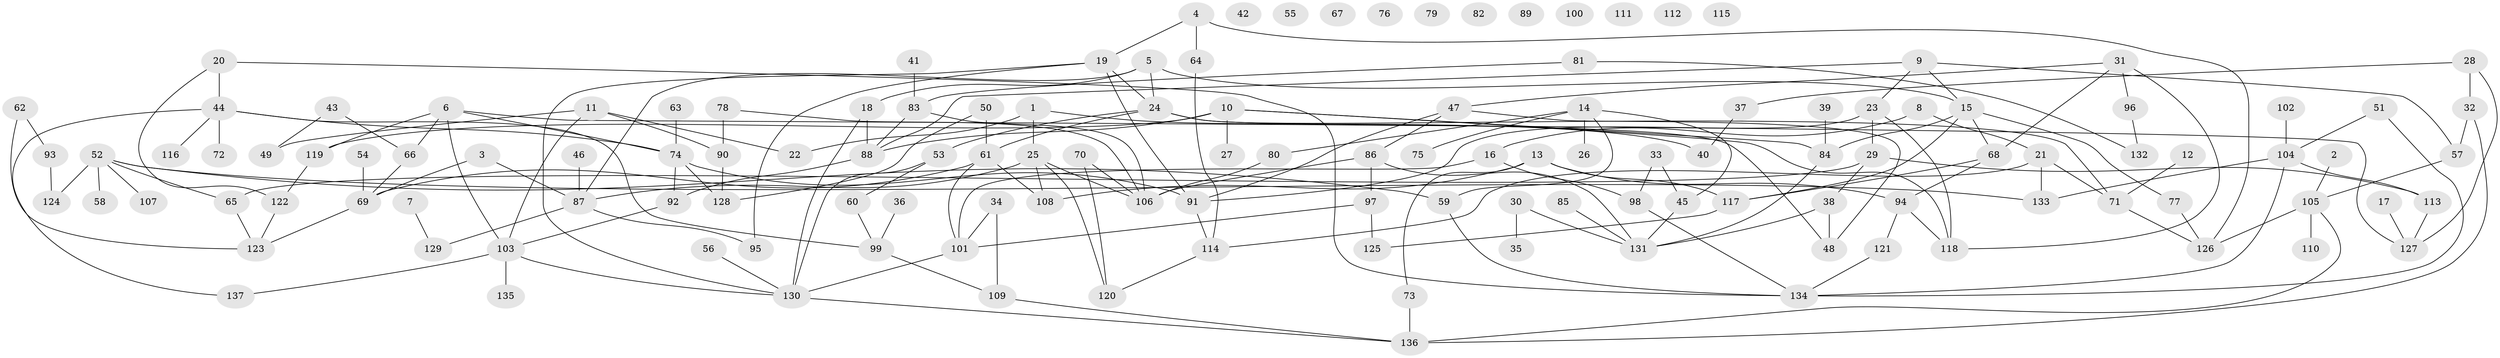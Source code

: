 // coarse degree distribution, {1: 0.4146341463414634, 0: 0.2682926829268293, 2: 0.12195121951219512, 9: 0.024390243902439025, 6: 0.07317073170731707, 4: 0.024390243902439025, 7: 0.024390243902439025, 3: 0.024390243902439025, 16: 0.024390243902439025}
// Generated by graph-tools (version 1.1) at 2025/42/03/04/25 21:42:49]
// undirected, 137 vertices, 192 edges
graph export_dot {
graph [start="1"]
  node [color=gray90,style=filled];
  1;
  2;
  3;
  4;
  5;
  6;
  7;
  8;
  9;
  10;
  11;
  12;
  13;
  14;
  15;
  16;
  17;
  18;
  19;
  20;
  21;
  22;
  23;
  24;
  25;
  26;
  27;
  28;
  29;
  30;
  31;
  32;
  33;
  34;
  35;
  36;
  37;
  38;
  39;
  40;
  41;
  42;
  43;
  44;
  45;
  46;
  47;
  48;
  49;
  50;
  51;
  52;
  53;
  54;
  55;
  56;
  57;
  58;
  59;
  60;
  61;
  62;
  63;
  64;
  65;
  66;
  67;
  68;
  69;
  70;
  71;
  72;
  73;
  74;
  75;
  76;
  77;
  78;
  79;
  80;
  81;
  82;
  83;
  84;
  85;
  86;
  87;
  88;
  89;
  90;
  91;
  92;
  93;
  94;
  95;
  96;
  97;
  98;
  99;
  100;
  101;
  102;
  103;
  104;
  105;
  106;
  107;
  108;
  109;
  110;
  111;
  112;
  113;
  114;
  115;
  116;
  117;
  118;
  119;
  120;
  121;
  122;
  123;
  124;
  125;
  126;
  127;
  128;
  129;
  130;
  131;
  132;
  133;
  134;
  135;
  136;
  137;
  1 -- 22;
  1 -- 25;
  1 -- 40;
  2 -- 105;
  3 -- 69;
  3 -- 87;
  4 -- 19;
  4 -- 64;
  4 -- 126;
  5 -- 15;
  5 -- 18;
  5 -- 24;
  5 -- 87;
  6 -- 66;
  6 -- 74;
  6 -- 103;
  6 -- 119;
  6 -- 127;
  7 -- 129;
  8 -- 16;
  8 -- 21;
  9 -- 15;
  9 -- 23;
  9 -- 57;
  9 -- 88;
  10 -- 27;
  10 -- 84;
  10 -- 88;
  10 -- 118;
  10 -- 119;
  11 -- 22;
  11 -- 49;
  11 -- 90;
  11 -- 103;
  12 -- 71;
  13 -- 73;
  13 -- 94;
  13 -- 108;
  13 -- 117;
  14 -- 26;
  14 -- 45;
  14 -- 59;
  14 -- 75;
  14 -- 80;
  15 -- 68;
  15 -- 77;
  15 -- 84;
  15 -- 117;
  16 -- 98;
  16 -- 101;
  17 -- 127;
  18 -- 88;
  18 -- 130;
  19 -- 24;
  19 -- 91;
  19 -- 95;
  19 -- 130;
  20 -- 44;
  20 -- 122;
  20 -- 134;
  21 -- 71;
  21 -- 114;
  21 -- 133;
  23 -- 29;
  23 -- 91;
  23 -- 118;
  24 -- 48;
  24 -- 53;
  24 -- 61;
  24 -- 71;
  25 -- 87;
  25 -- 106;
  25 -- 108;
  25 -- 120;
  28 -- 32;
  28 -- 37;
  28 -- 127;
  29 -- 38;
  29 -- 65;
  29 -- 113;
  30 -- 35;
  30 -- 131;
  31 -- 47;
  31 -- 68;
  31 -- 96;
  31 -- 118;
  32 -- 57;
  32 -- 136;
  33 -- 45;
  33 -- 98;
  34 -- 101;
  34 -- 109;
  36 -- 99;
  37 -- 40;
  38 -- 48;
  38 -- 131;
  39 -- 84;
  41 -- 83;
  43 -- 49;
  43 -- 66;
  44 -- 72;
  44 -- 74;
  44 -- 99;
  44 -- 116;
  44 -- 137;
  45 -- 131;
  46 -- 87;
  47 -- 48;
  47 -- 86;
  47 -- 91;
  50 -- 61;
  50 -- 128;
  51 -- 104;
  51 -- 134;
  52 -- 58;
  52 -- 59;
  52 -- 65;
  52 -- 107;
  52 -- 124;
  52 -- 133;
  53 -- 60;
  53 -- 130;
  54 -- 69;
  56 -- 130;
  57 -- 105;
  59 -- 134;
  60 -- 99;
  61 -- 69;
  61 -- 101;
  61 -- 108;
  62 -- 93;
  62 -- 123;
  63 -- 74;
  64 -- 114;
  65 -- 123;
  66 -- 69;
  68 -- 94;
  68 -- 117;
  69 -- 123;
  70 -- 106;
  70 -- 120;
  71 -- 126;
  73 -- 136;
  74 -- 91;
  74 -- 92;
  74 -- 128;
  77 -- 126;
  78 -- 90;
  78 -- 106;
  80 -- 106;
  81 -- 83;
  81 -- 132;
  83 -- 88;
  83 -- 106;
  84 -- 131;
  85 -- 131;
  86 -- 97;
  86 -- 106;
  86 -- 131;
  87 -- 95;
  87 -- 129;
  88 -- 92;
  90 -- 128;
  91 -- 114;
  92 -- 103;
  93 -- 124;
  94 -- 118;
  94 -- 121;
  96 -- 132;
  97 -- 101;
  97 -- 125;
  98 -- 134;
  99 -- 109;
  101 -- 130;
  102 -- 104;
  103 -- 130;
  103 -- 135;
  103 -- 137;
  104 -- 113;
  104 -- 133;
  104 -- 134;
  105 -- 110;
  105 -- 126;
  105 -- 136;
  109 -- 136;
  113 -- 127;
  114 -- 120;
  117 -- 125;
  119 -- 122;
  121 -- 134;
  122 -- 123;
  130 -- 136;
}

